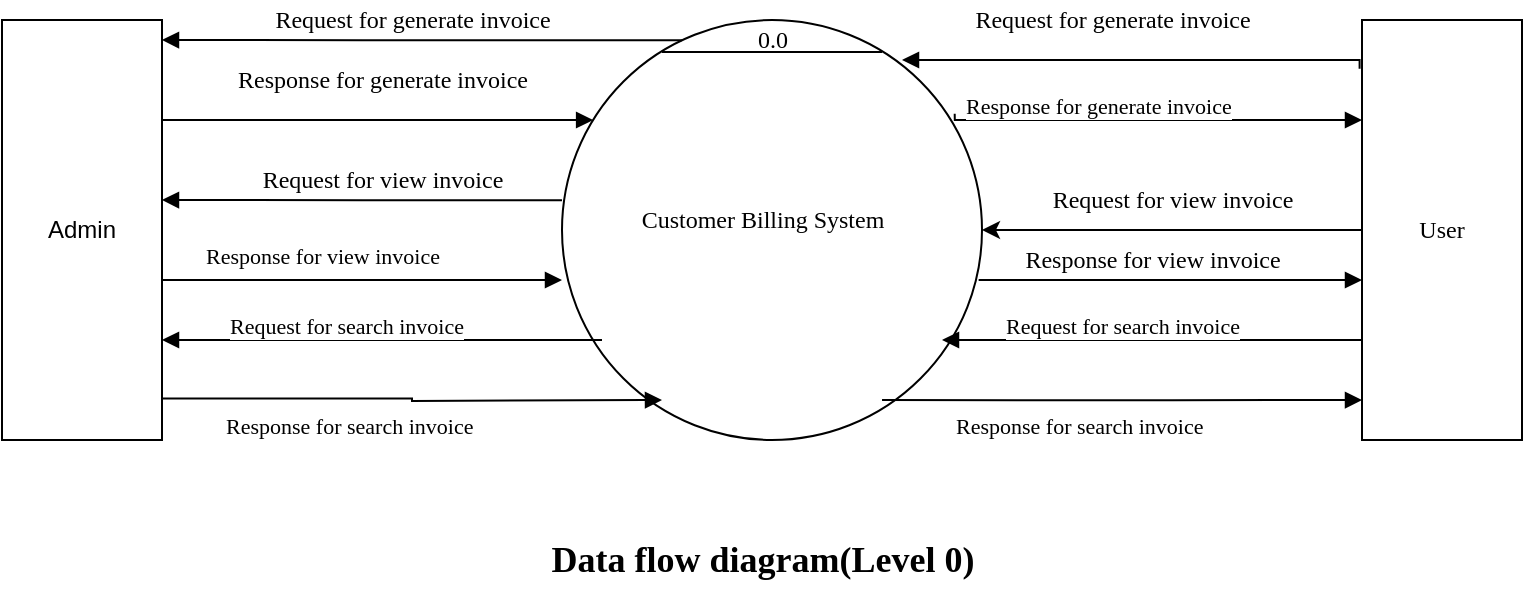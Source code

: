<mxfile version="15.7.3" type="device"><diagram id="P6Zhk3d_ej889XEg79gh" name="Page-1"><mxGraphModel dx="1038" dy="649" grid="1" gridSize="10" guides="1" tooltips="1" connect="1" arrows="1" fold="1" page="1" pageScale="1" pageWidth="850" pageHeight="1100" math="0" shadow="0"><root><mxCell id="0"/><mxCell id="1" parent="0"/><mxCell id="FYdu57zDEq1M7mX-npxT-1" value="" style="ellipse;whiteSpace=wrap;html=1;aspect=fixed;" vertex="1" parent="1"><mxGeometry x="320" y="230" width="210" height="210" as="geometry"/></mxCell><mxCell id="FYdu57zDEq1M7mX-npxT-4" value="Admin" style="rounded=0;whiteSpace=wrap;html=1;" vertex="1" parent="1"><mxGeometry x="40" y="230" width="80" height="210" as="geometry"/></mxCell><mxCell id="FYdu57zDEq1M7mX-npxT-6" value="User" style="rounded=0;whiteSpace=wrap;html=1;fontFamily=Verdana;" vertex="1" parent="1"><mxGeometry x="720" y="230" width="80" height="210" as="geometry"/></mxCell><mxCell id="FYdu57zDEq1M7mX-npxT-7" value="" style="endArrow=classic;html=1;rounded=0;fontFamily=Verdana;exitX=0;exitY=0.5;exitDx=0;exitDy=0;" edge="1" parent="1" source="FYdu57zDEq1M7mX-npxT-6" target="FYdu57zDEq1M7mX-npxT-1"><mxGeometry width="50" height="50" relative="1" as="geometry"><mxPoint x="710" y="260" as="sourcePoint"/><mxPoint x="560" y="240" as="targetPoint"/><Array as="points"><mxPoint x="620" y="335"/></Array></mxGeometry></mxCell><mxCell id="FYdu57zDEq1M7mX-npxT-11" value="" style="endArrow=block;endFill=1;html=1;edgeStyle=orthogonalEdgeStyle;align=left;verticalAlign=top;rounded=0;fontFamily=Verdana;" edge="1" parent="1" target="FYdu57zDEq1M7mX-npxT-1"><mxGeometry x="-1" relative="1" as="geometry"><mxPoint x="120" y="280" as="sourcePoint"/><mxPoint x="280" y="280" as="targetPoint"/><Array as="points"><mxPoint x="280" y="280"/><mxPoint x="280" y="280"/></Array></mxGeometry></mxCell><mxCell id="FYdu57zDEq1M7mX-npxT-15" value="Response for generate invoice" style="endArrow=block;endFill=1;html=1;edgeStyle=orthogonalEdgeStyle;align=left;verticalAlign=top;rounded=0;fontFamily=Verdana;exitX=0.935;exitY=0.223;exitDx=0;exitDy=0;exitPerimeter=0;" edge="1" parent="1" source="FYdu57zDEq1M7mX-npxT-1"><mxGeometry x="-1" y="17" relative="1" as="geometry"><mxPoint x="560" y="280" as="sourcePoint"/><mxPoint x="720" y="280" as="targetPoint"/><Array as="points"><mxPoint x="516" y="280"/></Array><mxPoint x="-13" y="-17" as="offset"/></mxGeometry></mxCell><mxCell id="FYdu57zDEq1M7mX-npxT-17" value="Response for view invoice" style="endArrow=block;endFill=1;html=1;edgeStyle=orthogonalEdgeStyle;align=left;verticalAlign=top;rounded=0;fontFamily=Verdana;exitX=1;exitY=0.619;exitDx=0;exitDy=0;exitPerimeter=0;" edge="1" parent="1" source="FYdu57zDEq1M7mX-npxT-4"><mxGeometry x="-0.8" y="25" relative="1" as="geometry"><mxPoint x="160" y="360" as="sourcePoint"/><mxPoint x="320" y="360" as="targetPoint"/><Array as="points"><mxPoint x="310" y="360"/><mxPoint x="310" y="360"/></Array><mxPoint as="offset"/></mxGeometry></mxCell><mxCell id="FYdu57zDEq1M7mX-npxT-19" value="Response for search invoice" style="endArrow=block;endFill=1;html=1;edgeStyle=orthogonalEdgeStyle;align=left;verticalAlign=top;rounded=0;fontFamily=Verdana;exitX=0.995;exitY=0.901;exitDx=0;exitDy=0;exitPerimeter=0;" edge="1" parent="1" source="FYdu57zDEq1M7mX-npxT-4"><mxGeometry x="-0.758" y="-1" relative="1" as="geometry"><mxPoint x="210" y="420" as="sourcePoint"/><mxPoint x="370" y="420" as="targetPoint"/><mxPoint as="offset"/></mxGeometry></mxCell><mxCell id="FYdu57zDEq1M7mX-npxT-21" value="" style="endArrow=block;endFill=1;html=1;edgeStyle=orthogonalEdgeStyle;align=left;verticalAlign=top;rounded=0;fontFamily=Verdana;exitX=-0.015;exitY=0.116;exitDx=0;exitDy=0;exitPerimeter=0;" edge="1" parent="1" source="FYdu57zDEq1M7mX-npxT-6"><mxGeometry x="-1" relative="1" as="geometry"><mxPoint x="670" y="250" as="sourcePoint"/><mxPoint x="490" y="250" as="targetPoint"/><Array as="points"><mxPoint x="719" y="250"/></Array></mxGeometry></mxCell><mxCell id="FYdu57zDEq1M7mX-npxT-23" value="Response for search invoice" style="endArrow=block;endFill=1;html=1;edgeStyle=orthogonalEdgeStyle;align=left;verticalAlign=top;rounded=0;fontFamily=Verdana;exitX=0.762;exitY=0.905;exitDx=0;exitDy=0;exitPerimeter=0;" edge="1" parent="1" source="FYdu57zDEq1M7mX-npxT-1"><mxGeometry x="-0.75" relative="1" as="geometry"><mxPoint x="560" y="420" as="sourcePoint"/><mxPoint x="720" y="420" as="targetPoint"/><mxPoint x="5" as="offset"/></mxGeometry></mxCell><mxCell id="FYdu57zDEq1M7mX-npxT-27" value="" style="endArrow=block;endFill=1;html=1;edgeStyle=orthogonalEdgeStyle;align=left;verticalAlign=top;rounded=0;fontFamily=Verdana;" edge="1" parent="1"><mxGeometry x="-1" relative="1" as="geometry"><mxPoint x="720" y="390" as="sourcePoint"/><mxPoint x="510" y="390" as="targetPoint"/></mxGeometry></mxCell><mxCell id="FYdu57zDEq1M7mX-npxT-29" value="Request for search invoice" style="endArrow=block;endFill=1;html=1;edgeStyle=orthogonalEdgeStyle;align=left;verticalAlign=top;rounded=0;fontFamily=Verdana;exitX=0.992;exitY=0.619;exitDx=0;exitDy=0;exitPerimeter=0;" edge="1" parent="1" source="FYdu57zDEq1M7mX-npxT-1"><mxGeometry x="-0.878" y="-10" relative="1" as="geometry"><mxPoint x="560" y="360" as="sourcePoint"/><mxPoint x="720" y="360" as="targetPoint"/><mxPoint as="offset"/></mxGeometry></mxCell><mxCell id="FYdu57zDEq1M7mX-npxT-33" value="" style="endArrow=block;endFill=1;html=1;edgeStyle=orthogonalEdgeStyle;align=left;verticalAlign=top;rounded=0;fontFamily=Verdana;exitX=0.286;exitY=0.048;exitDx=0;exitDy=0;exitPerimeter=0;" edge="1" parent="1" source="FYdu57zDEq1M7mX-npxT-1"><mxGeometry x="-1" relative="1" as="geometry"><mxPoint x="360" y="240" as="sourcePoint"/><mxPoint x="120" y="240" as="targetPoint"/></mxGeometry></mxCell><mxCell id="FYdu57zDEq1M7mX-npxT-35" value="" style="endArrow=block;endFill=1;html=1;edgeStyle=orthogonalEdgeStyle;align=left;verticalAlign=top;rounded=0;fontFamily=Verdana;exitX=0;exitY=0.429;exitDx=0;exitDy=0;exitPerimeter=0;" edge="1" parent="1" source="FYdu57zDEq1M7mX-npxT-1"><mxGeometry x="-1" relative="1" as="geometry"><mxPoint x="300" y="320" as="sourcePoint"/><mxPoint x="120" y="320" as="targetPoint"/></mxGeometry></mxCell><mxCell id="FYdu57zDEq1M7mX-npxT-37" value="Request for search invoice" style="endArrow=block;endFill=1;html=1;edgeStyle=orthogonalEdgeStyle;align=left;verticalAlign=top;rounded=0;fontFamily=Verdana;" edge="1" parent="1"><mxGeometry x="0.714" y="-20" relative="1" as="geometry"><mxPoint x="340" y="390" as="sourcePoint"/><mxPoint x="120" y="390" as="targetPoint"/><mxPoint as="offset"/></mxGeometry></mxCell><mxCell id="FYdu57zDEq1M7mX-npxT-40" value="Request for generate invoice" style="text;html=1;resizable=0;autosize=1;align=center;verticalAlign=middle;points=[];fillColor=none;strokeColor=none;rounded=0;fontFamily=Verdana;" vertex="1" parent="1"><mxGeometry x="500" y="220" width="190" height="20" as="geometry"/></mxCell><mxCell id="FYdu57zDEq1M7mX-npxT-41" value="Request for generate invoice" style="text;html=1;resizable=0;autosize=1;align=center;verticalAlign=middle;points=[];fillColor=none;strokeColor=none;rounded=0;fontFamily=Verdana;" vertex="1" parent="1"><mxGeometry x="150" y="220" width="190" height="20" as="geometry"/></mxCell><mxCell id="FYdu57zDEq1M7mX-npxT-42" value="Request for view invoice" style="text;html=1;resizable=0;autosize=1;align=center;verticalAlign=middle;points=[];fillColor=none;strokeColor=none;rounded=0;fontFamily=Verdana;" vertex="1" parent="1"><mxGeometry x="545" y="310" width="160" height="20" as="geometry"/></mxCell><mxCell id="FYdu57zDEq1M7mX-npxT-43" value="Request for view invoice" style="text;html=1;resizable=0;autosize=1;align=center;verticalAlign=middle;points=[];fillColor=none;strokeColor=none;rounded=0;fontFamily=Verdana;" vertex="1" parent="1"><mxGeometry x="150" y="300" width="160" height="20" as="geometry"/></mxCell><mxCell id="FYdu57zDEq1M7mX-npxT-45" value="Response for view invoice" style="text;html=1;resizable=0;autosize=1;align=center;verticalAlign=middle;points=[];fillColor=none;strokeColor=none;rounded=0;fontFamily=Verdana;" vertex="1" parent="1"><mxGeometry x="530" y="340" width="170" height="20" as="geometry"/></mxCell><mxCell id="FYdu57zDEq1M7mX-npxT-46" value="Response for generate invoice" style="text;html=1;resizable=0;autosize=1;align=center;verticalAlign=middle;points=[];fillColor=none;strokeColor=none;rounded=0;fontFamily=Verdana;" vertex="1" parent="1"><mxGeometry x="130" y="250" width="200" height="20" as="geometry"/></mxCell><mxCell id="FYdu57zDEq1M7mX-npxT-47" value="" style="line;strokeWidth=1;fillColor=none;align=left;verticalAlign=middle;spacingTop=-1;spacingLeft=3;spacingRight=3;rotatable=0;labelPosition=right;points=[];portConstraint=eastwest;fontFamily=Verdana;" vertex="1" parent="1"><mxGeometry x="370" y="242" width="110" height="8" as="geometry"/></mxCell><mxCell id="FYdu57zDEq1M7mX-npxT-48" value="0.0" style="text;html=1;resizable=0;autosize=1;align=center;verticalAlign=middle;points=[];fillColor=none;strokeColor=none;rounded=0;fontFamily=Verdana;" vertex="1" parent="1"><mxGeometry x="405" y="230" width="40" height="20" as="geometry"/></mxCell><mxCell id="FYdu57zDEq1M7mX-npxT-49" value="Customer Billing System" style="text;html=1;resizable=0;autosize=1;align=center;verticalAlign=middle;points=[];fillColor=none;strokeColor=none;rounded=0;fontFamily=Verdana;" vertex="1" parent="1"><mxGeometry x="340" y="320" width="160" height="20" as="geometry"/></mxCell><mxCell id="FYdu57zDEq1M7mX-npxT-53" value="Data flow diagram(Level 0)" style="text;html=1;resizable=0;autosize=1;align=center;verticalAlign=middle;points=[];fillColor=none;strokeColor=none;rounded=0;fontFamily=Verdana;fontStyle=1;fontSize=18;" vertex="1" parent="1"><mxGeometry x="275" y="485" width="290" height="30" as="geometry"/></mxCell></root></mxGraphModel></diagram></mxfile>